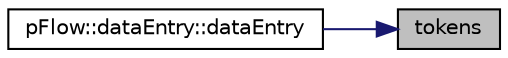 digraph "tokens"
{
 // LATEX_PDF_SIZE
  edge [fontname="Helvetica",fontsize="10",labelfontname="Helvetica",labelfontsize="10"];
  node [fontname="Helvetica",fontsize="10",shape=record];
  rankdir="RL";
  Node1 [label="tokens",height=0.2,width=0.4,color="black", fillcolor="grey75", style="filled", fontcolor="black",tooltip="const access to token list"];
  Node1 -> Node2 [dir="back",color="midnightblue",fontsize="10",style="solid",fontname="Helvetica"];
  Node2 [label="pFlow::dataEntry::dataEntry",height=0.2,width=0.4,color="black", fillcolor="white", style="filled",URL="$classpFlow_1_1dataEntry.html#aec3097656a08bf53e28008428fa9020b",tooltip="copy construct with new keyword and parDict"];
}
